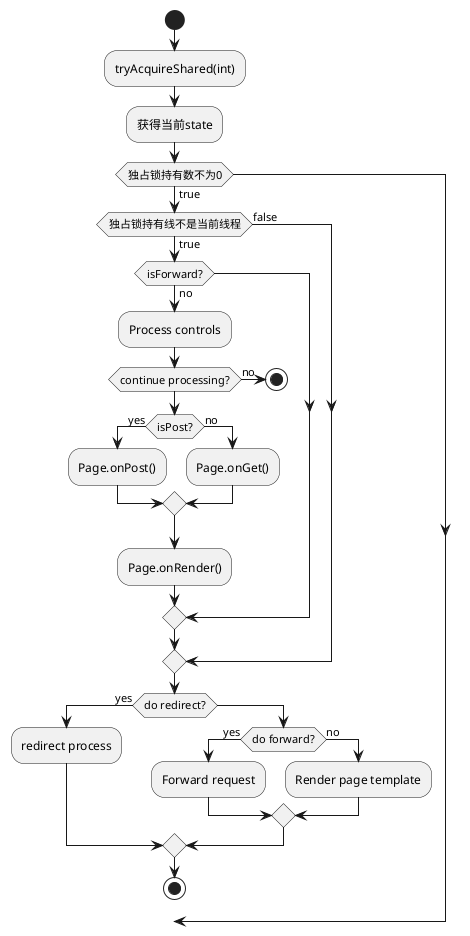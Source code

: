 @startuml
'https://plantuml.com/activity-diagram-beta

start
:tryAcquireShared(int);
:获得当前state;
if (独占锁持有数不为0) then (true)
  if(独占锁持有线不是当前线程) then (true)
  if (isForward?) then (no)
    :Process controls;
    if (continue processing?) then (no)
      stop
    endif

    if (isPost?) then (yes)
      :Page.onPost();
    else (no)
      :Page.onGet();
    endif
    :Page.onRender();
  endif
else (false)
endif

if (do redirect?) then (yes)
  :redirect process;
else
  if (do forward?) then (yes)
    :Forward request;
  else (no)
    :Render page template;
  endif
endif

stop

@enduml
